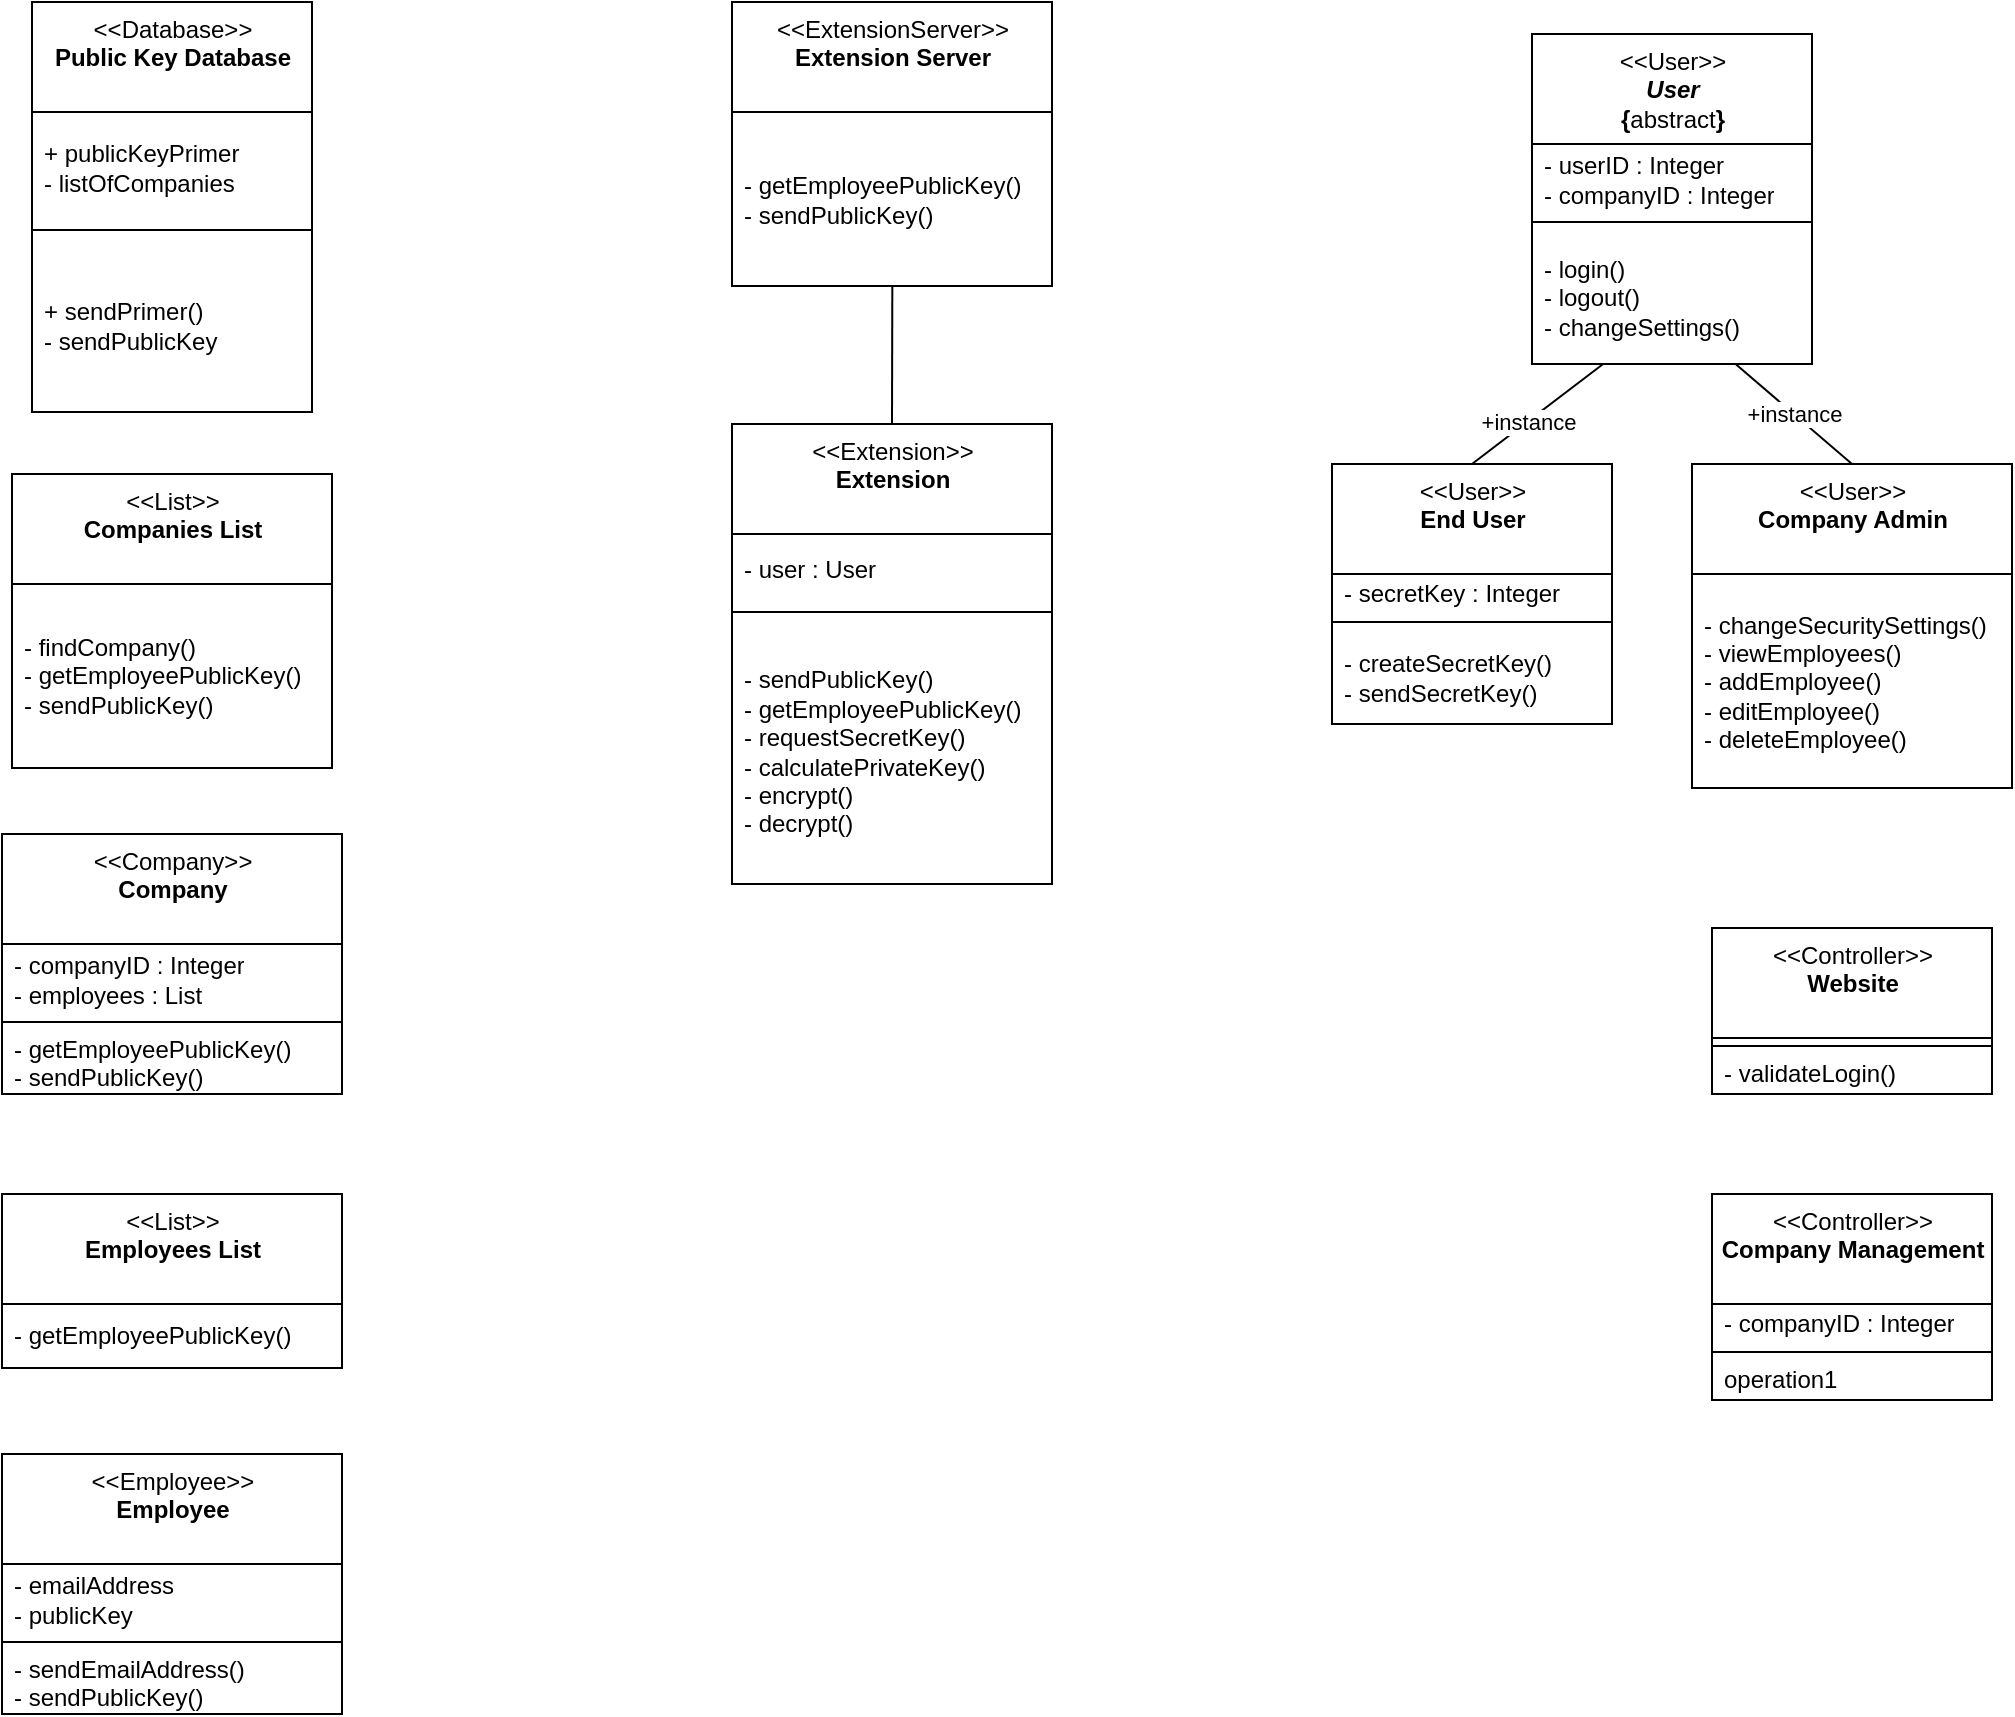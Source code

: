 <mxfile version="20.5.1" type="github">
  <diagram id="yi8clrVWpxPI6aIF4BqR" name="Page-1">
    <mxGraphModel dx="1621" dy="861" grid="1" gridSize="10" guides="1" tooltips="1" connect="1" arrows="1" fold="1" page="1" pageScale="1" pageWidth="850" pageHeight="1100" background="none" math="0" shadow="0">
      <root>
        <mxCell id="0" />
        <mxCell id="1" parent="0" />
        <mxCell id="jAniK7cdJ6ZegxduMN-r-1" value="&amp;lt;&amp;lt;Extension&amp;gt;&amp;gt;&lt;br&gt;&lt;b&gt;Extension&lt;/b&gt;" style="swimlane;fontStyle=0;align=center;verticalAlign=top;childLayout=stackLayout;horizontal=1;startSize=55;horizontalStack=0;resizeParent=1;resizeParentMax=0;resizeLast=0;collapsible=0;marginBottom=0;html=1;" parent="1" vertex="1">
          <mxGeometry x="1110" y="235" width="160" height="230" as="geometry" />
        </mxCell>
        <mxCell id="jAniK7cdJ6ZegxduMN-r-3" value="- user : User" style="text;html=1;strokeColor=none;fillColor=none;align=left;verticalAlign=middle;spacingLeft=4;spacingRight=4;overflow=hidden;rotatable=0;points=[[0,0.5],[1,0.5]];portConstraint=eastwest;" parent="jAniK7cdJ6ZegxduMN-r-1" vertex="1">
          <mxGeometry y="55" width="160" height="35" as="geometry" />
        </mxCell>
        <mxCell id="jAniK7cdJ6ZegxduMN-r-6" value="" style="line;strokeWidth=1;fillColor=none;align=left;verticalAlign=middle;spacingTop=-1;spacingLeft=3;spacingRight=3;rotatable=0;labelPosition=right;points=[];portConstraint=eastwest;" parent="jAniK7cdJ6ZegxduMN-r-1" vertex="1">
          <mxGeometry y="90" width="160" height="8" as="geometry" />
        </mxCell>
        <mxCell id="jAniK7cdJ6ZegxduMN-r-8" value="- sendPublicKey()&lt;br&gt;- getEmployeePublicKey()&lt;br&gt;- requestSecretKey()&lt;br&gt;- calculatePrivateKey()&lt;br&gt;- encrypt()&lt;br&gt;- decrypt()" style="text;html=1;strokeColor=none;fillColor=none;align=left;verticalAlign=middle;spacingLeft=4;spacingRight=4;overflow=hidden;rotatable=0;points=[[0,0.5],[1,0.5]];portConstraint=eastwest;" parent="jAniK7cdJ6ZegxduMN-r-1" vertex="1">
          <mxGeometry y="98" width="160" height="132" as="geometry" />
        </mxCell>
        <mxCell id="cV7SApcjxq-6u7qVIPJe-7" value="&amp;lt;&amp;lt;User&amp;gt;&amp;gt;&lt;br&gt;&lt;b&gt;&lt;i&gt;User&lt;/i&gt;&lt;br&gt;{&lt;/b&gt;abstract&lt;b&gt;}&lt;br&gt;&lt;/b&gt;" style="swimlane;fontStyle=0;align=center;verticalAlign=top;childLayout=stackLayout;horizontal=1;startSize=55;horizontalStack=0;resizeParent=1;resizeParentMax=0;resizeLast=0;collapsible=0;marginBottom=0;html=1;" vertex="1" parent="1">
          <mxGeometry x="1510" y="40" width="140" height="165" as="geometry" />
        </mxCell>
        <mxCell id="cV7SApcjxq-6u7qVIPJe-9" value="- userID : Integer&lt;br&gt;- companyID : Integer" style="text;html=1;strokeColor=none;fillColor=none;align=left;verticalAlign=middle;spacingLeft=4;spacingRight=4;overflow=hidden;rotatable=0;points=[[0,0.5],[1,0.5]];portConstraint=eastwest;" vertex="1" parent="cV7SApcjxq-6u7qVIPJe-7">
          <mxGeometry y="55" width="140" height="35" as="geometry" />
        </mxCell>
        <mxCell id="cV7SApcjxq-6u7qVIPJe-12" value="" style="line;strokeWidth=1;fillColor=none;align=left;verticalAlign=middle;spacingTop=-1;spacingLeft=3;spacingRight=3;rotatable=0;labelPosition=right;points=[];portConstraint=eastwest;" vertex="1" parent="cV7SApcjxq-6u7qVIPJe-7">
          <mxGeometry y="90" width="140" height="8" as="geometry" />
        </mxCell>
        <mxCell id="cV7SApcjxq-6u7qVIPJe-14" value="- login()&lt;br&gt;- logout()&lt;br&gt;- changeSettings()" style="text;html=1;strokeColor=none;fillColor=none;align=left;verticalAlign=middle;spacingLeft=4;spacingRight=4;overflow=hidden;rotatable=0;points=[[0,0.5],[1,0.5]];portConstraint=eastwest;" vertex="1" parent="cV7SApcjxq-6u7qVIPJe-7">
          <mxGeometry y="98" width="140" height="67" as="geometry" />
        </mxCell>
        <mxCell id="cV7SApcjxq-6u7qVIPJe-21" value="&amp;lt;&amp;lt;User&amp;gt;&amp;gt;&lt;br&gt;&lt;b&gt;End User&lt;/b&gt;" style="swimlane;fontStyle=0;align=center;verticalAlign=top;childLayout=stackLayout;horizontal=1;startSize=55;horizontalStack=0;resizeParent=1;resizeParentMax=0;resizeLast=0;collapsible=0;marginBottom=0;html=1;" vertex="1" parent="1">
          <mxGeometry x="1410" y="255" width="140" height="130" as="geometry" />
        </mxCell>
        <mxCell id="cV7SApcjxq-6u7qVIPJe-22" value="- secretKey : Integer" style="text;html=1;strokeColor=none;fillColor=none;align=left;verticalAlign=middle;spacingLeft=4;spacingRight=4;overflow=hidden;rotatable=0;points=[[0,0.5],[1,0.5]];portConstraint=eastwest;" vertex="1" parent="cV7SApcjxq-6u7qVIPJe-21">
          <mxGeometry y="55" width="140" height="20" as="geometry" />
        </mxCell>
        <mxCell id="cV7SApcjxq-6u7qVIPJe-23" value="" style="line;strokeWidth=1;fillColor=none;align=left;verticalAlign=middle;spacingTop=-1;spacingLeft=3;spacingRight=3;rotatable=0;labelPosition=right;points=[];portConstraint=eastwest;" vertex="1" parent="cV7SApcjxq-6u7qVIPJe-21">
          <mxGeometry y="75" width="140" height="8" as="geometry" />
        </mxCell>
        <mxCell id="cV7SApcjxq-6u7qVIPJe-24" value="- createSecretKey()&lt;br&gt;- sendSecretKey()" style="text;html=1;strokeColor=none;fillColor=none;align=left;verticalAlign=middle;spacingLeft=4;spacingRight=4;overflow=hidden;rotatable=0;points=[[0,0.5],[1,0.5]];portConstraint=eastwest;" vertex="1" parent="cV7SApcjxq-6u7qVIPJe-21">
          <mxGeometry y="83" width="140" height="47" as="geometry" />
        </mxCell>
        <mxCell id="cV7SApcjxq-6u7qVIPJe-25" value="&amp;lt;&amp;lt;User&amp;gt;&amp;gt;&lt;br&gt;&lt;b&gt;Company Admin&lt;/b&gt;" style="swimlane;fontStyle=0;align=center;verticalAlign=top;childLayout=stackLayout;horizontal=1;startSize=55;horizontalStack=0;resizeParent=1;resizeParentMax=0;resizeLast=0;collapsible=0;marginBottom=0;html=1;" vertex="1" parent="1">
          <mxGeometry x="1590" y="255" width="160" height="162" as="geometry" />
        </mxCell>
        <mxCell id="cV7SApcjxq-6u7qVIPJe-28" value="- changeSecuritySettings()&lt;br&gt;- viewEmployees()&lt;br&gt;- addEmployee()&lt;br&gt;- editEmployee()&lt;br&gt;- deleteEmployee()" style="text;html=1;strokeColor=none;fillColor=none;align=left;verticalAlign=middle;spacingLeft=4;spacingRight=4;overflow=hidden;rotatable=0;points=[[0,0.5],[1,0.5]];portConstraint=eastwest;" vertex="1" parent="cV7SApcjxq-6u7qVIPJe-25">
          <mxGeometry y="55" width="160" height="107" as="geometry" />
        </mxCell>
        <mxCell id="cV7SApcjxq-6u7qVIPJe-37" value="" style="endArrow=none;html=1;rounded=0;exitX=0.5;exitY=0;exitDx=0;exitDy=0;entryX=0.253;entryY=1.002;entryDx=0;entryDy=0;entryPerimeter=0;" edge="1" parent="1" source="cV7SApcjxq-6u7qVIPJe-21" target="cV7SApcjxq-6u7qVIPJe-14">
          <mxGeometry width="50" height="50" relative="1" as="geometry">
            <mxPoint x="1770" y="230" as="sourcePoint" />
            <mxPoint x="1820" y="180" as="targetPoint" />
          </mxGeometry>
        </mxCell>
        <mxCell id="cV7SApcjxq-6u7qVIPJe-100" value="+instance" style="edgeLabel;html=1;align=center;verticalAlign=middle;resizable=0;points=[];" vertex="1" connectable="0" parent="cV7SApcjxq-6u7qVIPJe-37">
          <mxGeometry x="-0.132" relative="1" as="geometry">
            <mxPoint as="offset" />
          </mxGeometry>
        </mxCell>
        <mxCell id="cV7SApcjxq-6u7qVIPJe-43" value="+instance" style="endArrow=none;html=1;rounded=0;exitX=0.5;exitY=0;exitDx=0;exitDy=0;entryX=0.728;entryY=1.002;entryDx=0;entryDy=0;entryPerimeter=0;" edge="1" parent="1" source="cV7SApcjxq-6u7qVIPJe-25" target="cV7SApcjxq-6u7qVIPJe-14">
          <mxGeometry width="50" height="50" relative="1" as="geometry">
            <mxPoint x="1500" y="250" as="sourcePoint" />
            <mxPoint x="1543.6" y="193.525" as="targetPoint" />
          </mxGeometry>
        </mxCell>
        <mxCell id="cV7SApcjxq-6u7qVIPJe-45" value="&amp;lt;&amp;lt;ExtensionServer&amp;gt;&amp;gt;&lt;br&gt;&lt;b&gt;Extension Server&lt;/b&gt;" style="swimlane;fontStyle=0;align=center;verticalAlign=top;childLayout=stackLayout;horizontal=1;startSize=55;horizontalStack=0;resizeParent=1;resizeParentMax=0;resizeLast=0;collapsible=0;marginBottom=0;html=1;" vertex="1" parent="1">
          <mxGeometry x="1110" y="24" width="160" height="142" as="geometry" />
        </mxCell>
        <mxCell id="cV7SApcjxq-6u7qVIPJe-52" value="- getEmployeePublicKey()&lt;br&gt;- sendPublicKey()" style="text;html=1;strokeColor=none;fillColor=none;align=left;verticalAlign=middle;spacingLeft=4;spacingRight=4;overflow=hidden;rotatable=0;points=[[0,0.5],[1,0.5]];portConstraint=eastwest;" vertex="1" parent="cV7SApcjxq-6u7qVIPJe-45">
          <mxGeometry y="55" width="160" height="87" as="geometry" />
        </mxCell>
        <mxCell id="cV7SApcjxq-6u7qVIPJe-53" value="&amp;lt;&amp;lt;Database&amp;gt;&amp;gt;&lt;br&gt;&lt;b&gt;Public Key Database&lt;/b&gt;" style="swimlane;fontStyle=0;align=center;verticalAlign=top;childLayout=stackLayout;horizontal=1;startSize=55;horizontalStack=0;resizeParent=1;resizeParentMax=0;resizeLast=0;collapsible=0;marginBottom=0;html=1;" vertex="1" parent="1">
          <mxGeometry x="760" y="24" width="140" height="205" as="geometry" />
        </mxCell>
        <mxCell id="cV7SApcjxq-6u7qVIPJe-55" value="+ publicKeyPrimer&lt;br&gt;- listOfCompanies" style="text;html=1;strokeColor=none;fillColor=none;align=left;verticalAlign=middle;spacingLeft=4;spacingRight=4;overflow=hidden;rotatable=0;points=[[0,0.5],[1,0.5]];portConstraint=eastwest;" vertex="1" parent="cV7SApcjxq-6u7qVIPJe-53">
          <mxGeometry y="55" width="140" height="55" as="geometry" />
        </mxCell>
        <mxCell id="cV7SApcjxq-6u7qVIPJe-58" value="" style="line;strokeWidth=1;fillColor=none;align=left;verticalAlign=middle;spacingTop=-1;spacingLeft=3;spacingRight=3;rotatable=0;labelPosition=right;points=[];portConstraint=eastwest;" vertex="1" parent="cV7SApcjxq-6u7qVIPJe-53">
          <mxGeometry y="110" width="140" height="8" as="geometry" />
        </mxCell>
        <mxCell id="cV7SApcjxq-6u7qVIPJe-60" value="+ sendPrimer()&lt;br&gt;- sendPublicKey" style="text;html=1;strokeColor=none;fillColor=none;align=left;verticalAlign=middle;spacingLeft=4;spacingRight=4;overflow=hidden;rotatable=0;points=[[0,0.5],[1,0.5]];portConstraint=eastwest;" vertex="1" parent="cV7SApcjxq-6u7qVIPJe-53">
          <mxGeometry y="118" width="140" height="87" as="geometry" />
        </mxCell>
        <mxCell id="cV7SApcjxq-6u7qVIPJe-61" value="&amp;lt;&amp;lt;List&amp;gt;&amp;gt;&lt;br&gt;&lt;b&gt;Companies List&lt;/b&gt;" style="swimlane;fontStyle=0;align=center;verticalAlign=top;childLayout=stackLayout;horizontal=1;startSize=55;horizontalStack=0;resizeParent=1;resizeParentMax=0;resizeLast=0;collapsible=0;marginBottom=0;html=1;" vertex="1" parent="1">
          <mxGeometry x="750" y="260" width="160" height="147" as="geometry" />
        </mxCell>
        <mxCell id="cV7SApcjxq-6u7qVIPJe-68" value="- findCompany()&lt;br&gt;- getEmployeePublicKey()&lt;br&gt;- sendPublicKey()" style="text;html=1;strokeColor=none;fillColor=none;align=left;verticalAlign=middle;spacingLeft=4;spacingRight=4;overflow=hidden;rotatable=0;points=[[0,0.5],[1,0.5]];portConstraint=eastwest;" vertex="1" parent="cV7SApcjxq-6u7qVIPJe-61">
          <mxGeometry y="55" width="160" height="92" as="geometry" />
        </mxCell>
        <mxCell id="cV7SApcjxq-6u7qVIPJe-77" value="&amp;lt;&amp;lt;List&amp;gt;&amp;gt;&lt;br&gt;&lt;b&gt;Employees List&lt;/b&gt;" style="swimlane;fontStyle=0;align=center;verticalAlign=top;childLayout=stackLayout;horizontal=1;startSize=55;horizontalStack=0;resizeParent=1;resizeParentMax=0;resizeLast=0;collapsible=0;marginBottom=0;html=1;" vertex="1" parent="1">
          <mxGeometry x="745" y="620" width="170" height="87" as="geometry" />
        </mxCell>
        <mxCell id="cV7SApcjxq-6u7qVIPJe-80" value="- getEmployeePublicKey()" style="text;html=1;strokeColor=none;fillColor=none;align=left;verticalAlign=middle;spacingLeft=4;spacingRight=4;overflow=hidden;rotatable=0;points=[[0,0.5],[1,0.5]];portConstraint=eastwest;" vertex="1" parent="cV7SApcjxq-6u7qVIPJe-77">
          <mxGeometry y="55" width="170" height="32" as="geometry" />
        </mxCell>
        <mxCell id="cV7SApcjxq-6u7qVIPJe-90" value="&amp;lt;&amp;lt;Employee&amp;gt;&amp;gt;&lt;br&gt;&lt;b&gt;Employee&lt;/b&gt;" style="swimlane;fontStyle=0;align=center;verticalAlign=top;childLayout=stackLayout;horizontal=1;startSize=55;horizontalStack=0;resizeParent=1;resizeParentMax=0;resizeLast=0;collapsible=0;marginBottom=0;html=1;" vertex="1" parent="1">
          <mxGeometry x="745" y="750" width="170" height="130" as="geometry" />
        </mxCell>
        <mxCell id="cV7SApcjxq-6u7qVIPJe-91" value="- emailAddress&lt;br&gt;- publicKey" style="text;html=1;strokeColor=none;fillColor=none;align=left;verticalAlign=middle;spacingLeft=4;spacingRight=4;overflow=hidden;rotatable=0;points=[[0,0.5],[1,0.5]];portConstraint=eastwest;" vertex="1" parent="cV7SApcjxq-6u7qVIPJe-90">
          <mxGeometry y="55" width="170" height="35" as="geometry" />
        </mxCell>
        <mxCell id="cV7SApcjxq-6u7qVIPJe-92" value="" style="line;strokeWidth=1;fillColor=none;align=left;verticalAlign=middle;spacingTop=-1;spacingLeft=3;spacingRight=3;rotatable=0;labelPosition=right;points=[];portConstraint=eastwest;" vertex="1" parent="cV7SApcjxq-6u7qVIPJe-90">
          <mxGeometry y="90" width="170" height="8" as="geometry" />
        </mxCell>
        <mxCell id="cV7SApcjxq-6u7qVIPJe-93" value="- sendEmailAddress()&lt;br&gt;- sendPublicKey()" style="text;html=1;strokeColor=none;fillColor=none;align=left;verticalAlign=middle;spacingLeft=4;spacingRight=4;overflow=hidden;rotatable=0;points=[[0,0.5],[1,0.5]];portConstraint=eastwest;" vertex="1" parent="cV7SApcjxq-6u7qVIPJe-90">
          <mxGeometry y="98" width="170" height="32" as="geometry" />
        </mxCell>
        <mxCell id="cV7SApcjxq-6u7qVIPJe-94" value="&amp;lt;&amp;lt;Company&amp;gt;&amp;gt;&lt;br&gt;&lt;b&gt;Company&lt;/b&gt;" style="swimlane;fontStyle=0;align=center;verticalAlign=top;childLayout=stackLayout;horizontal=1;startSize=55;horizontalStack=0;resizeParent=1;resizeParentMax=0;resizeLast=0;collapsible=0;marginBottom=0;html=1;" vertex="1" parent="1">
          <mxGeometry x="745" y="440" width="170" height="130" as="geometry" />
        </mxCell>
        <mxCell id="cV7SApcjxq-6u7qVIPJe-95" value="- companyID : Integer&lt;br&gt;- employees : List" style="text;html=1;strokeColor=none;fillColor=none;align=left;verticalAlign=middle;spacingLeft=4;spacingRight=4;overflow=hidden;rotatable=0;points=[[0,0.5],[1,0.5]];portConstraint=eastwest;" vertex="1" parent="cV7SApcjxq-6u7qVIPJe-94">
          <mxGeometry y="55" width="170" height="35" as="geometry" />
        </mxCell>
        <mxCell id="cV7SApcjxq-6u7qVIPJe-96" value="" style="line;strokeWidth=1;fillColor=none;align=left;verticalAlign=middle;spacingTop=-1;spacingLeft=3;spacingRight=3;rotatable=0;labelPosition=right;points=[];portConstraint=eastwest;" vertex="1" parent="cV7SApcjxq-6u7qVIPJe-94">
          <mxGeometry y="90" width="170" height="8" as="geometry" />
        </mxCell>
        <mxCell id="cV7SApcjxq-6u7qVIPJe-97" value="- getEmployeePublicKey()&lt;br&gt;- sendPublicKey()" style="text;html=1;strokeColor=none;fillColor=none;align=left;verticalAlign=middle;spacingLeft=4;spacingRight=4;overflow=hidden;rotatable=0;points=[[0,0.5],[1,0.5]];portConstraint=eastwest;" vertex="1" parent="cV7SApcjxq-6u7qVIPJe-94">
          <mxGeometry y="98" width="170" height="32" as="geometry" />
        </mxCell>
        <mxCell id="cV7SApcjxq-6u7qVIPJe-98" value="" style="endArrow=none;html=1;rounded=0;exitX=0.5;exitY=0;exitDx=0;exitDy=0;entryX=0.501;entryY=1.006;entryDx=0;entryDy=0;entryPerimeter=0;" edge="1" parent="1" source="jAniK7cdJ6ZegxduMN-r-1" target="cV7SApcjxq-6u7qVIPJe-52">
          <mxGeometry width="50" height="50" relative="1" as="geometry">
            <mxPoint x="1330" y="420" as="sourcePoint" />
            <mxPoint x="1380" y="370" as="targetPoint" />
          </mxGeometry>
        </mxCell>
        <mxCell id="cV7SApcjxq-6u7qVIPJe-102" value="&amp;lt;&amp;lt;Controller&amp;gt;&amp;gt;&lt;br&gt;&lt;b&gt;Company Management&lt;/b&gt;" style="swimlane;fontStyle=0;align=center;verticalAlign=top;childLayout=stackLayout;horizontal=1;startSize=55;horizontalStack=0;resizeParent=1;resizeParentMax=0;resizeLast=0;collapsible=0;marginBottom=0;html=1;" vertex="1" parent="1">
          <mxGeometry x="1600" y="620" width="140" height="103" as="geometry" />
        </mxCell>
        <mxCell id="cV7SApcjxq-6u7qVIPJe-104" value="- companyID : Integer" style="text;html=1;strokeColor=none;fillColor=none;align=left;verticalAlign=middle;spacingLeft=4;spacingRight=4;overflow=hidden;rotatable=0;points=[[0,0.5],[1,0.5]];portConstraint=eastwest;" vertex="1" parent="cV7SApcjxq-6u7qVIPJe-102">
          <mxGeometry y="55" width="140" height="20" as="geometry" />
        </mxCell>
        <mxCell id="cV7SApcjxq-6u7qVIPJe-107" value="" style="line;strokeWidth=1;fillColor=none;align=left;verticalAlign=middle;spacingTop=-1;spacingLeft=3;spacingRight=3;rotatable=0;labelPosition=right;points=[];portConstraint=eastwest;" vertex="1" parent="cV7SApcjxq-6u7qVIPJe-102">
          <mxGeometry y="75" width="140" height="8" as="geometry" />
        </mxCell>
        <mxCell id="cV7SApcjxq-6u7qVIPJe-109" value="operation1" style="text;html=1;strokeColor=none;fillColor=none;align=left;verticalAlign=middle;spacingLeft=4;spacingRight=4;overflow=hidden;rotatable=0;points=[[0,0.5],[1,0.5]];portConstraint=eastwest;" vertex="1" parent="cV7SApcjxq-6u7qVIPJe-102">
          <mxGeometry y="83" width="140" height="20" as="geometry" />
        </mxCell>
        <mxCell id="cV7SApcjxq-6u7qVIPJe-110" value="&amp;lt;&amp;lt;Controller&amp;gt;&amp;gt;&lt;br&gt;&lt;b&gt;Website&lt;/b&gt;" style="swimlane;fontStyle=0;align=center;verticalAlign=top;childLayout=stackLayout;horizontal=1;startSize=55;horizontalStack=0;resizeParent=1;resizeParentMax=0;resizeLast=0;collapsible=0;marginBottom=0;html=1;" vertex="1" parent="1">
          <mxGeometry x="1600" y="487" width="140" height="83" as="geometry" />
        </mxCell>
        <mxCell id="cV7SApcjxq-6u7qVIPJe-112" value="" style="line;strokeWidth=1;fillColor=none;align=left;verticalAlign=middle;spacingTop=-1;spacingLeft=3;spacingRight=3;rotatable=0;labelPosition=right;points=[];portConstraint=eastwest;" vertex="1" parent="cV7SApcjxq-6u7qVIPJe-110">
          <mxGeometry y="55" width="140" height="8" as="geometry" />
        </mxCell>
        <mxCell id="cV7SApcjxq-6u7qVIPJe-113" value="- validateLogin()" style="text;html=1;strokeColor=none;fillColor=none;align=left;verticalAlign=middle;spacingLeft=4;spacingRight=4;overflow=hidden;rotatable=0;points=[[0,0.5],[1,0.5]];portConstraint=eastwest;" vertex="1" parent="cV7SApcjxq-6u7qVIPJe-110">
          <mxGeometry y="63" width="140" height="20" as="geometry" />
        </mxCell>
      </root>
    </mxGraphModel>
  </diagram>
</mxfile>
